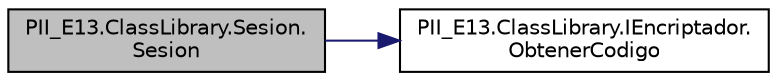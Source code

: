 digraph "PII_E13.ClassLibrary.Sesion.Sesion"
{
 // INTERACTIVE_SVG=YES
 // LATEX_PDF_SIZE
  edge [fontname="Helvetica",fontsize="10",labelfontname="Helvetica",labelfontsize="10"];
  node [fontname="Helvetica",fontsize="10",shape=record];
  rankdir="LR";
  Node1 [label="PII_E13.ClassLibrary.Sesion.\lSesion",height=0.2,width=0.4,color="black", fillcolor="grey75", style="filled", fontcolor="black",tooltip="Crea una instancia de Sesion"];
  Node1 -> Node2 [color="midnightblue",fontsize="10",style="solid",fontname="Helvetica"];
  Node2 [label="PII_E13.ClassLibrary.IEncriptador.\lObtenerCodigo",height=0.2,width=0.4,color="black", fillcolor="white", style="filled",URL="$interfacePII__E13_1_1ClassLibrary_1_1IEncriptador.html#a46b832b0d3221b775b53dcaebb6b9f9f",tooltip="Genera un hash utilizando un algoritmo de encriptación."];
}

